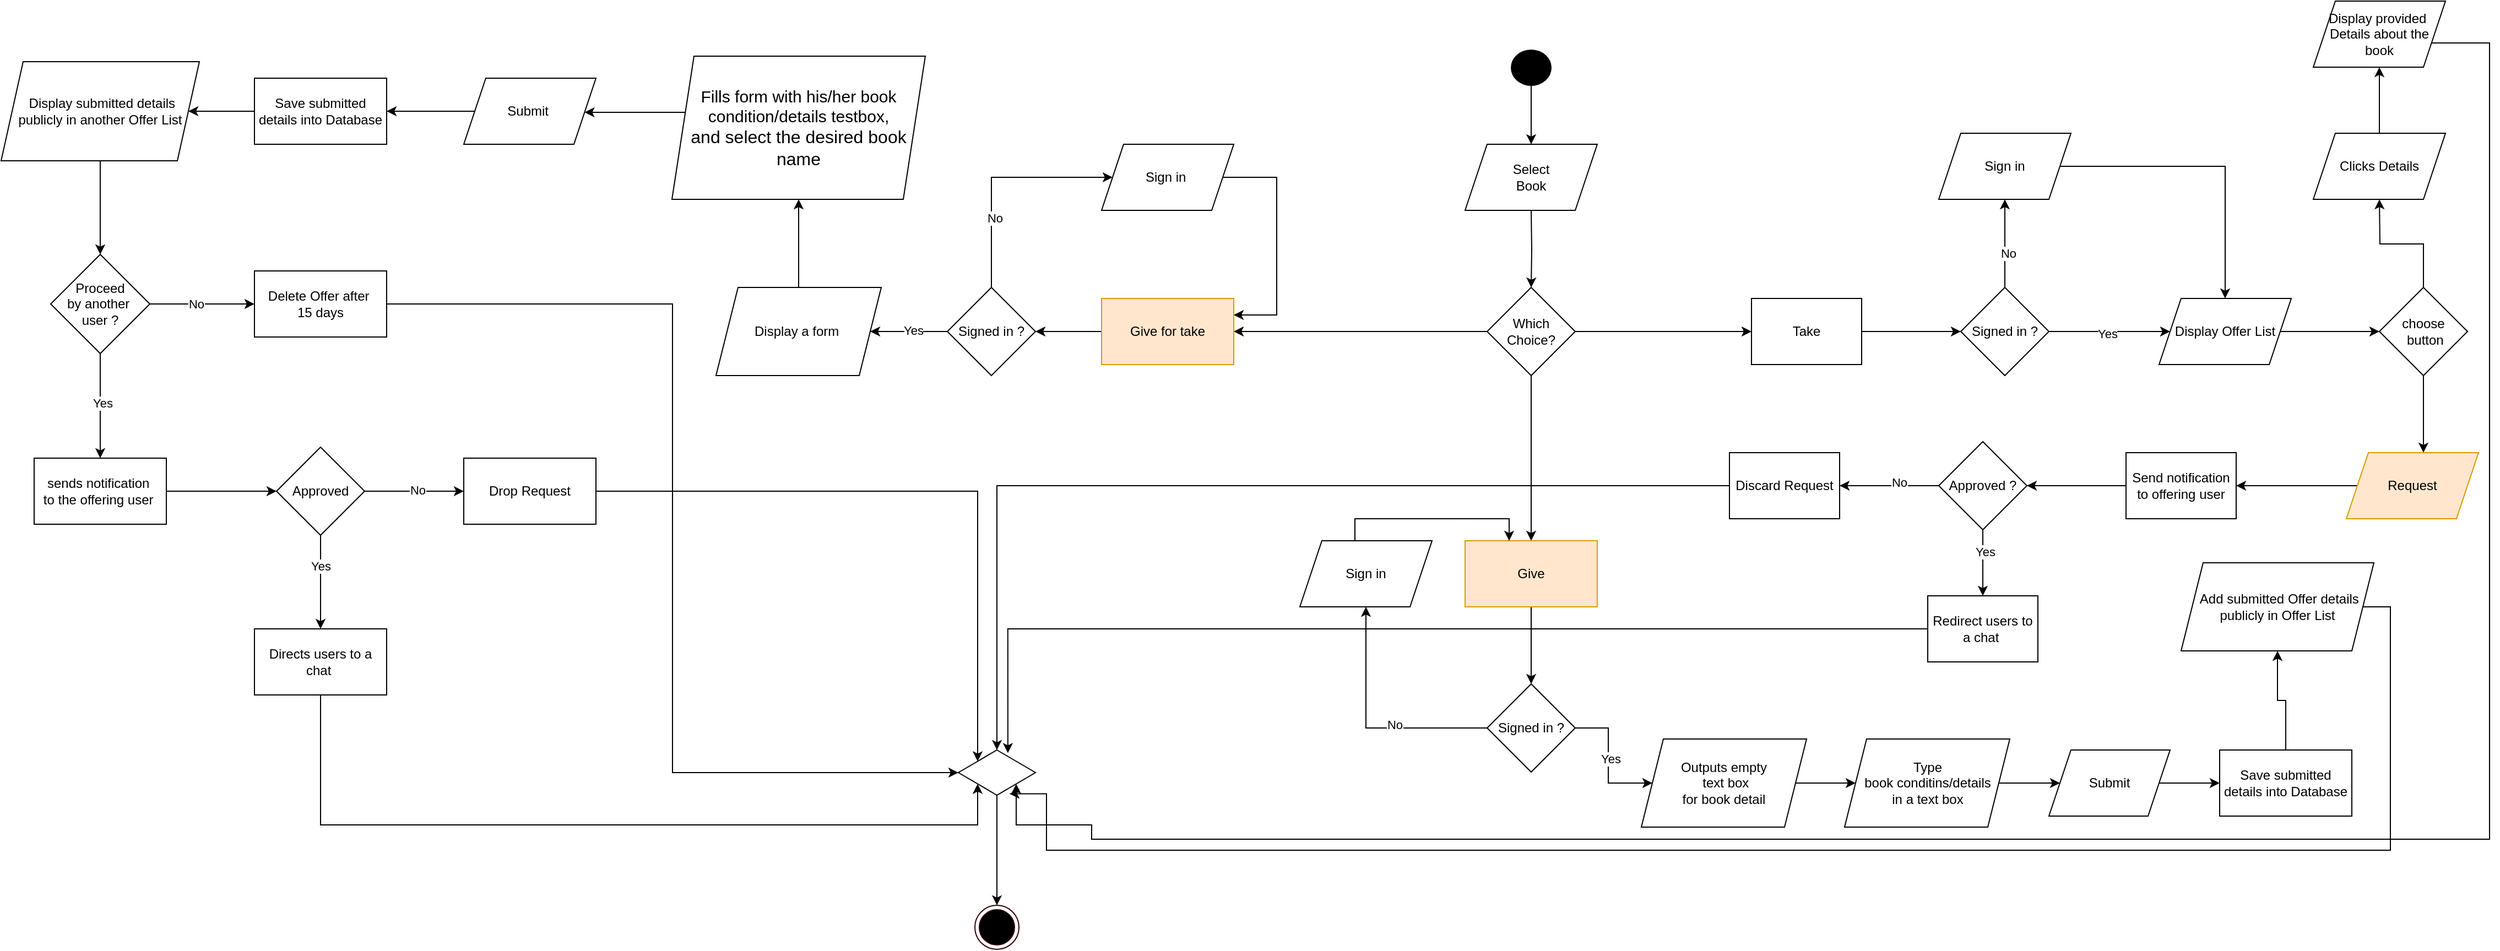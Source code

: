 <mxfile version="26.2.2">
  <diagram name="Page-1" id="4P__5gIOb3VaVBDm1tVE">
    <mxGraphModel dx="3082" dy="889" grid="1" gridSize="10" guides="1" tooltips="1" connect="1" arrows="1" fold="1" page="1" pageScale="1" pageWidth="827" pageHeight="1169" math="0" shadow="0">
      <root>
        <mxCell id="0" />
        <mxCell id="1" parent="0" />
        <mxCell id="HG9ylqpUsx6n6z3rqI0W-1" style="edgeStyle=orthogonalEdgeStyle;rounded=0;orthogonalLoop=1;jettySize=auto;html=1;entryX=0.5;entryY=0;entryDx=0;entryDy=0;" parent="1" edge="1">
          <mxGeometry relative="1" as="geometry">
            <mxPoint x="220.0" y="169" as="targetPoint" />
            <mxPoint x="220" y="109" as="sourcePoint" />
          </mxGeometry>
        </mxCell>
        <mxCell id="HG9ylqpUsx6n6z3rqI0W-3" style="edgeStyle=orthogonalEdgeStyle;rounded=0;orthogonalLoop=1;jettySize=auto;html=1;entryX=0.5;entryY=0;entryDx=0;entryDy=0;" parent="1" target="HG9ylqpUsx6n6z3rqI0W-7" edge="1">
          <mxGeometry relative="1" as="geometry">
            <mxPoint x="220.0" y="229" as="sourcePoint" />
          </mxGeometry>
        </mxCell>
        <mxCell id="HG9ylqpUsx6n6z3rqI0W-4" style="edgeStyle=orthogonalEdgeStyle;rounded=0;orthogonalLoop=1;jettySize=auto;html=1;entryX=0;entryY=0.5;entryDx=0;entryDy=0;" parent="1" source="HG9ylqpUsx6n6z3rqI0W-7" target="HG9ylqpUsx6n6z3rqI0W-9" edge="1">
          <mxGeometry relative="1" as="geometry">
            <mxPoint x="410" y="339" as="targetPoint" />
          </mxGeometry>
        </mxCell>
        <mxCell id="HG9ylqpUsx6n6z3rqI0W-5" style="edgeStyle=orthogonalEdgeStyle;rounded=0;orthogonalLoop=1;jettySize=auto;html=1;entryX=1;entryY=0.5;entryDx=0;entryDy=0;entryPerimeter=0;" parent="1" source="HG9ylqpUsx6n6z3rqI0W-7" target="HG9ylqpUsx6n6z3rqI0W-13" edge="1">
          <mxGeometry relative="1" as="geometry">
            <mxPoint x="10" y="339" as="targetPoint" />
          </mxGeometry>
        </mxCell>
        <mxCell id="HG9ylqpUsx6n6z3rqI0W-6" style="edgeStyle=orthogonalEdgeStyle;rounded=0;orthogonalLoop=1;jettySize=auto;html=1;entryX=0.5;entryY=0;entryDx=0;entryDy=0;" parent="1" source="HG9ylqpUsx6n6z3rqI0W-7" target="HG9ylqpUsx6n6z3rqI0W-11" edge="1">
          <mxGeometry relative="1" as="geometry">
            <mxPoint x="220" y="519" as="targetPoint" />
          </mxGeometry>
        </mxCell>
        <mxCell id="HG9ylqpUsx6n6z3rqI0W-7" value="Which&lt;div&gt;Choice?&lt;/div&gt;" style="rhombus;whiteSpace=wrap;html=1;" parent="1" vertex="1">
          <mxGeometry x="180" y="299" width="80" height="80" as="geometry" />
        </mxCell>
        <mxCell id="HG9ylqpUsx6n6z3rqI0W-8" style="edgeStyle=orthogonalEdgeStyle;rounded=0;orthogonalLoop=1;jettySize=auto;html=1;" parent="1" source="HG9ylqpUsx6n6z3rqI0W-9" target="HG9ylqpUsx6n6z3rqI0W-18" edge="1">
          <mxGeometry relative="1" as="geometry" />
        </mxCell>
        <mxCell id="HG9ylqpUsx6n6z3rqI0W-9" value="Take" style="rounded=0;whiteSpace=wrap;html=1;" parent="1" vertex="1">
          <mxGeometry x="420" y="309" width="100" height="60" as="geometry" />
        </mxCell>
        <mxCell id="HG9ylqpUsx6n6z3rqI0W-10" style="edgeStyle=orthogonalEdgeStyle;rounded=0;orthogonalLoop=1;jettySize=auto;html=1;entryX=0.5;entryY=0;entryDx=0;entryDy=0;" parent="1" source="HG9ylqpUsx6n6z3rqI0W-11" target="HG9ylqpUsx6n6z3rqI0W-47" edge="1">
          <mxGeometry relative="1" as="geometry" />
        </mxCell>
        <mxCell id="HG9ylqpUsx6n6z3rqI0W-11" value="Give" style="rounded=0;whiteSpace=wrap;html=1;fillColor=#ffe6cc;strokeColor=#d79b00;" parent="1" vertex="1">
          <mxGeometry x="160" y="529" width="120" height="60" as="geometry" />
        </mxCell>
        <mxCell id="HG9ylqpUsx6n6z3rqI0W-12" style="edgeStyle=orthogonalEdgeStyle;rounded=0;orthogonalLoop=1;jettySize=auto;html=1;entryX=1;entryY=0.5;entryDx=0;entryDy=0;" parent="1" source="HG9ylqpUsx6n6z3rqI0W-13" target="HG9ylqpUsx6n6z3rqI0W-59" edge="1">
          <mxGeometry relative="1" as="geometry" />
        </mxCell>
        <mxCell id="HG9ylqpUsx6n6z3rqI0W-13" value="Give for take" style="rounded=0;whiteSpace=wrap;html=1;fillColor=#ffe6cc;strokeColor=#d79b00;" parent="1" vertex="1">
          <mxGeometry x="-170" y="309" width="120" height="60" as="geometry" />
        </mxCell>
        <mxCell id="HG9ylqpUsx6n6z3rqI0W-14" style="edgeStyle=orthogonalEdgeStyle;rounded=0;orthogonalLoop=1;jettySize=auto;html=1;" parent="1" source="HG9ylqpUsx6n6z3rqI0W-18" edge="1">
          <mxGeometry relative="1" as="geometry">
            <mxPoint x="650" y="219" as="targetPoint" />
          </mxGeometry>
        </mxCell>
        <mxCell id="HG9ylqpUsx6n6z3rqI0W-15" value="No" style="edgeLabel;html=1;align=center;verticalAlign=middle;resizable=0;points=[];" parent="HG9ylqpUsx6n6z3rqI0W-14" vertex="1" connectable="0">
          <mxGeometry x="-0.23" y="-3" relative="1" as="geometry">
            <mxPoint as="offset" />
          </mxGeometry>
        </mxCell>
        <mxCell id="HG9ylqpUsx6n6z3rqI0W-16" style="edgeStyle=orthogonalEdgeStyle;rounded=0;orthogonalLoop=1;jettySize=auto;html=1;" parent="1" source="HG9ylqpUsx6n6z3rqI0W-18" edge="1">
          <mxGeometry relative="1" as="geometry">
            <mxPoint x="800" y="339" as="targetPoint" />
          </mxGeometry>
        </mxCell>
        <mxCell id="HG9ylqpUsx6n6z3rqI0W-17" value="Yes" style="edgeLabel;html=1;align=center;verticalAlign=middle;resizable=0;points=[];" parent="HG9ylqpUsx6n6z3rqI0W-16" vertex="1" connectable="0">
          <mxGeometry x="-0.047" y="-2" relative="1" as="geometry">
            <mxPoint as="offset" />
          </mxGeometry>
        </mxCell>
        <mxCell id="HG9ylqpUsx6n6z3rqI0W-18" value="Signed in ?" style="rhombus;whiteSpace=wrap;html=1;" parent="1" vertex="1">
          <mxGeometry x="610" y="299" width="80" height="80" as="geometry" />
        </mxCell>
        <mxCell id="HG9ylqpUsx6n6z3rqI0W-19" style="edgeStyle=orthogonalEdgeStyle;rounded=0;orthogonalLoop=1;jettySize=auto;html=1;entryX=0.5;entryY=0;entryDx=0;entryDy=0;" parent="1" source="HG9ylqpUsx6n6z3rqI0W-20" target="HG9ylqpUsx6n6z3rqI0W-23" edge="1">
          <mxGeometry relative="1" as="geometry" />
        </mxCell>
        <mxCell id="HG9ylqpUsx6n6z3rqI0W-20" value="Sign in" style="shape=parallelogram;perimeter=parallelogramPerimeter;whiteSpace=wrap;html=1;fixedSize=1;" parent="1" vertex="1">
          <mxGeometry x="590" y="159" width="120" height="60" as="geometry" />
        </mxCell>
        <mxCell id="HG9ylqpUsx6n6z3rqI0W-21" value="&amp;nbsp;Select&amp;nbsp;&lt;div&gt;Book&lt;/div&gt;" style="shape=parallelogram;perimeter=parallelogramPerimeter;whiteSpace=wrap;html=1;fixedSize=1;" parent="1" vertex="1">
          <mxGeometry x="160" y="169" width="120" height="60" as="geometry" />
        </mxCell>
        <mxCell id="HG9ylqpUsx6n6z3rqI0W-22" style="edgeStyle=orthogonalEdgeStyle;rounded=0;orthogonalLoop=1;jettySize=auto;html=1;entryX=0;entryY=0.5;entryDx=0;entryDy=0;" parent="1" source="HG9ylqpUsx6n6z3rqI0W-23" target="HG9ylqpUsx6n6z3rqI0W-26" edge="1">
          <mxGeometry relative="1" as="geometry">
            <mxPoint x="990" y="339" as="targetPoint" />
          </mxGeometry>
        </mxCell>
        <mxCell id="HG9ylqpUsx6n6z3rqI0W-23" value="Display Offer List" style="shape=parallelogram;perimeter=parallelogramPerimeter;whiteSpace=wrap;html=1;fixedSize=1;" parent="1" vertex="1">
          <mxGeometry x="790" y="309" width="120" height="60" as="geometry" />
        </mxCell>
        <mxCell id="HG9ylqpUsx6n6z3rqI0W-24" style="edgeStyle=orthogonalEdgeStyle;rounded=0;orthogonalLoop=1;jettySize=auto;html=1;" parent="1" source="HG9ylqpUsx6n6z3rqI0W-26" edge="1">
          <mxGeometry relative="1" as="geometry">
            <mxPoint x="990" y="219.0" as="targetPoint" />
          </mxGeometry>
        </mxCell>
        <mxCell id="HG9ylqpUsx6n6z3rqI0W-25" style="edgeStyle=orthogonalEdgeStyle;rounded=0;orthogonalLoop=1;jettySize=auto;html=1;" parent="1" source="HG9ylqpUsx6n6z3rqI0W-26" edge="1">
          <mxGeometry relative="1" as="geometry">
            <mxPoint x="1030.0" y="449" as="targetPoint" />
          </mxGeometry>
        </mxCell>
        <mxCell id="HG9ylqpUsx6n6z3rqI0W-26" value="choose&lt;div&gt;&amp;nbsp;button&lt;/div&gt;" style="rhombus;whiteSpace=wrap;html=1;" parent="1" vertex="1">
          <mxGeometry x="990" y="299" width="80" height="80" as="geometry" />
        </mxCell>
        <mxCell id="HG9ylqpUsx6n6z3rqI0W-27" style="edgeStyle=orthogonalEdgeStyle;rounded=0;orthogonalLoop=1;jettySize=auto;html=1;" parent="1" source="HG9ylqpUsx6n6z3rqI0W-28" edge="1">
          <mxGeometry relative="1" as="geometry">
            <mxPoint x="990" y="99" as="targetPoint" />
          </mxGeometry>
        </mxCell>
        <mxCell id="HG9ylqpUsx6n6z3rqI0W-28" value="Clicks Details" style="shape=parallelogram;perimeter=parallelogramPerimeter;whiteSpace=wrap;html=1;fixedSize=1;" parent="1" vertex="1">
          <mxGeometry x="930" y="159" width="120" height="60" as="geometry" />
        </mxCell>
        <mxCell id="HG9ylqpUsx6n6z3rqI0W-29" style="edgeStyle=orthogonalEdgeStyle;rounded=0;orthogonalLoop=1;jettySize=auto;html=1;entryX=1;entryY=1;entryDx=0;entryDy=0;" parent="1" target="HG9ylqpUsx6n6z3rqI0W-95" edge="1">
          <mxGeometry relative="1" as="geometry">
            <mxPoint x="1069.5" y="836" as="targetPoint" />
            <mxPoint x="1029.5" y="76.0" as="sourcePoint" />
            <Array as="points">
              <mxPoint x="1090" y="77" />
              <mxPoint x="1090" y="800" />
              <mxPoint x="-179" y="800" />
              <mxPoint x="-179" y="787" />
            </Array>
          </mxGeometry>
        </mxCell>
        <mxCell id="HG9ylqpUsx6n6z3rqI0W-30" value="Display provided&amp;nbsp;&lt;div&gt;Details about the book&lt;/div&gt;" style="shape=parallelogram;perimeter=parallelogramPerimeter;whiteSpace=wrap;html=1;fixedSize=1;" parent="1" vertex="1">
          <mxGeometry x="930" y="39" width="120" height="60" as="geometry" />
        </mxCell>
        <mxCell id="HG9ylqpUsx6n6z3rqI0W-31" style="edgeStyle=orthogonalEdgeStyle;rounded=0;orthogonalLoop=1;jettySize=auto;html=1;" parent="1" source="HG9ylqpUsx6n6z3rqI0W-32" edge="1">
          <mxGeometry relative="1" as="geometry">
            <mxPoint x="860.0" y="479" as="targetPoint" />
          </mxGeometry>
        </mxCell>
        <mxCell id="HG9ylqpUsx6n6z3rqI0W-32" value="Request" style="shape=parallelogram;perimeter=parallelogramPerimeter;whiteSpace=wrap;html=1;fixedSize=1;fillColor=#ffe6cc;strokeColor=#d79b00;" parent="1" vertex="1">
          <mxGeometry x="960" y="449" width="120" height="60" as="geometry" />
        </mxCell>
        <mxCell id="HG9ylqpUsx6n6z3rqI0W-33" value="" style="edgeStyle=orthogonalEdgeStyle;rounded=0;orthogonalLoop=1;jettySize=auto;html=1;" parent="1" source="HG9ylqpUsx6n6z3rqI0W-34" target="HG9ylqpUsx6n6z3rqI0W-39" edge="1">
          <mxGeometry relative="1" as="geometry" />
        </mxCell>
        <mxCell id="HG9ylqpUsx6n6z3rqI0W-34" value="Send notification to &lt;span data-end=&quot;1362&quot; data-start=&quot;1323&quot;&gt;offering user&lt;/span&gt;" style="rounded=0;whiteSpace=wrap;html=1;" parent="1" vertex="1">
          <mxGeometry x="760" y="449" width="100" height="60" as="geometry" />
        </mxCell>
        <mxCell id="HG9ylqpUsx6n6z3rqI0W-35" style="edgeStyle=orthogonalEdgeStyle;rounded=0;orthogonalLoop=1;jettySize=auto;html=1;" parent="1" source="HG9ylqpUsx6n6z3rqI0W-39" edge="1">
          <mxGeometry relative="1" as="geometry">
            <mxPoint x="500" y="479" as="targetPoint" />
          </mxGeometry>
        </mxCell>
        <mxCell id="HG9ylqpUsx6n6z3rqI0W-36" value="No" style="edgeLabel;html=1;align=center;verticalAlign=middle;resizable=0;points=[];" parent="HG9ylqpUsx6n6z3rqI0W-35" vertex="1" connectable="0">
          <mxGeometry x="-0.201" y="-3" relative="1" as="geometry">
            <mxPoint as="offset" />
          </mxGeometry>
        </mxCell>
        <mxCell id="HG9ylqpUsx6n6z3rqI0W-37" style="edgeStyle=orthogonalEdgeStyle;rounded=0;orthogonalLoop=1;jettySize=auto;html=1;entryX=0.5;entryY=0;entryDx=0;entryDy=0;" parent="1" source="HG9ylqpUsx6n6z3rqI0W-39" target="HG9ylqpUsx6n6z3rqI0W-42" edge="1">
          <mxGeometry relative="1" as="geometry" />
        </mxCell>
        <mxCell id="HG9ylqpUsx6n6z3rqI0W-38" value="Yes" style="edgeLabel;html=1;align=center;verticalAlign=middle;resizable=0;points=[];" parent="HG9ylqpUsx6n6z3rqI0W-37" vertex="1" connectable="0">
          <mxGeometry x="-0.358" y="2" relative="1" as="geometry">
            <mxPoint as="offset" />
          </mxGeometry>
        </mxCell>
        <mxCell id="HG9ylqpUsx6n6z3rqI0W-39" value="Approved ?" style="rhombus;whiteSpace=wrap;html=1;rounded=0;" parent="1" vertex="1">
          <mxGeometry x="590" y="439" width="80" height="80" as="geometry" />
        </mxCell>
        <mxCell id="HG9ylqpUsx6n6z3rqI0W-40" style="edgeStyle=orthogonalEdgeStyle;rounded=0;orthogonalLoop=1;jettySize=auto;html=1;entryX=0.5;entryY=0;entryDx=0;entryDy=0;" parent="1" source="HG9ylqpUsx6n6z3rqI0W-41" target="HG9ylqpUsx6n6z3rqI0W-95" edge="1">
          <mxGeometry relative="1" as="geometry" />
        </mxCell>
        <mxCell id="HG9ylqpUsx6n6z3rqI0W-41" value="Discard Request" style="rounded=0;whiteSpace=wrap;html=1;" parent="1" vertex="1">
          <mxGeometry x="400" y="449" width="100" height="60" as="geometry" />
        </mxCell>
        <mxCell id="HG9ylqpUsx6n6z3rqI0W-42" value="Redirect users to&lt;div&gt;a chat&amp;nbsp;&lt;/div&gt;" style="rounded=0;whiteSpace=wrap;html=1;" parent="1" vertex="1">
          <mxGeometry x="580" y="579" width="100" height="60" as="geometry" />
        </mxCell>
        <mxCell id="HG9ylqpUsx6n6z3rqI0W-43" style="edgeStyle=orthogonalEdgeStyle;rounded=0;orthogonalLoop=1;jettySize=auto;html=1;entryX=0.5;entryY=1;entryDx=0;entryDy=0;" parent="1" source="HG9ylqpUsx6n6z3rqI0W-47" target="HG9ylqpUsx6n6z3rqI0W-49" edge="1">
          <mxGeometry relative="1" as="geometry">
            <mxPoint x="-110" y="599" as="targetPoint" />
          </mxGeometry>
        </mxCell>
        <mxCell id="HG9ylqpUsx6n6z3rqI0W-44" value="No" style="edgeLabel;html=1;align=center;verticalAlign=middle;resizable=0;points=[];" parent="HG9ylqpUsx6n6z3rqI0W-43" vertex="1" connectable="0">
          <mxGeometry x="-0.23" y="-3" relative="1" as="geometry">
            <mxPoint as="offset" />
          </mxGeometry>
        </mxCell>
        <mxCell id="HG9ylqpUsx6n6z3rqI0W-45" style="edgeStyle=orthogonalEdgeStyle;rounded=0;orthogonalLoop=1;jettySize=auto;html=1;" parent="1" source="HG9ylqpUsx6n6z3rqI0W-47" target="HG9ylqpUsx6n6z3rqI0W-51" edge="1">
          <mxGeometry relative="1" as="geometry">
            <mxPoint x="380" y="699" as="targetPoint" />
          </mxGeometry>
        </mxCell>
        <mxCell id="HG9ylqpUsx6n6z3rqI0W-46" value="Yes" style="edgeLabel;html=1;align=center;verticalAlign=middle;resizable=0;points=[];" parent="HG9ylqpUsx6n6z3rqI0W-45" vertex="1" connectable="0">
          <mxGeometry x="-0.042" y="2" relative="1" as="geometry">
            <mxPoint as="offset" />
          </mxGeometry>
        </mxCell>
        <mxCell id="HG9ylqpUsx6n6z3rqI0W-47" value="Signed in ?" style="rhombus;whiteSpace=wrap;html=1;" parent="1" vertex="1">
          <mxGeometry x="180" y="659" width="80" height="80" as="geometry" />
        </mxCell>
        <mxCell id="HG9ylqpUsx6n6z3rqI0W-48" style="edgeStyle=orthogonalEdgeStyle;rounded=0;orthogonalLoop=1;jettySize=auto;html=1;entryX=0.5;entryY=0;entryDx=0;entryDy=0;exitX=0.5;exitY=0;exitDx=0;exitDy=0;" parent="1" source="HG9ylqpUsx6n6z3rqI0W-49" edge="1">
          <mxGeometry relative="1" as="geometry">
            <mxPoint x="-2.274e-13" y="529" as="sourcePoint" />
            <mxPoint x="200" y="529" as="targetPoint" />
            <Array as="points">
              <mxPoint x="60" y="509" />
              <mxPoint x="200" y="509" />
            </Array>
          </mxGeometry>
        </mxCell>
        <mxCell id="HG9ylqpUsx6n6z3rqI0W-49" value="Sign in" style="shape=parallelogram;perimeter=parallelogramPerimeter;whiteSpace=wrap;html=1;fixedSize=1;" parent="1" vertex="1">
          <mxGeometry x="10" y="529" width="120" height="60" as="geometry" />
        </mxCell>
        <mxCell id="HG9ylqpUsx6n6z3rqI0W-50" style="edgeStyle=orthogonalEdgeStyle;rounded=0;orthogonalLoop=1;jettySize=auto;html=1;exitX=1;exitY=0.5;exitDx=0;exitDy=0;" parent="1" source="HG9ylqpUsx6n6z3rqI0W-51" target="HG9ylqpUsx6n6z3rqI0W-65" edge="1">
          <mxGeometry relative="1" as="geometry" />
        </mxCell>
        <mxCell id="HG9ylqpUsx6n6z3rqI0W-51" value="Outputs empty&lt;div&gt;&amp;nbsp;text box&lt;div&gt;for book detail&lt;/div&gt;&lt;/div&gt;" style="shape=parallelogram;perimeter=parallelogramPerimeter;whiteSpace=wrap;html=1;fixedSize=1;" parent="1" vertex="1">
          <mxGeometry x="320" y="709" width="150" height="80" as="geometry" />
        </mxCell>
        <mxCell id="HG9ylqpUsx6n6z3rqI0W-52" style="edgeStyle=orthogonalEdgeStyle;rounded=0;orthogonalLoop=1;jettySize=auto;html=1;entryX=0.5;entryY=1;entryDx=0;entryDy=0;" parent="1" source="HG9ylqpUsx6n6z3rqI0W-53" target="HG9ylqpUsx6n6z3rqI0W-54" edge="1">
          <mxGeometry relative="1" as="geometry" />
        </mxCell>
        <mxCell id="HG9ylqpUsx6n6z3rqI0W-53" value="Save submitted details into &lt;span data-end=&quot;778&quot; data-start=&quot;766&quot;&gt;Database&lt;/span&gt;" style="whiteSpace=wrap;html=1;" parent="1" vertex="1">
          <mxGeometry x="845" y="719" width="120" height="60" as="geometry" />
        </mxCell>
        <mxCell id="HG9ylqpUsx6n6z3rqI0W-54" value="&amp;nbsp;Add submitted Offer details publicly in &lt;span data-end=&quot;846&quot; data-start=&quot;832&quot;&gt;Offer List&lt;/span&gt;" style="shape=parallelogram;perimeter=parallelogramPerimeter;whiteSpace=wrap;html=1;fixedSize=1;" parent="1" vertex="1">
          <mxGeometry x="810" y="549" width="175" height="80" as="geometry" />
        </mxCell>
        <mxCell id="HG9ylqpUsx6n6z3rqI0W-55" style="edgeStyle=orthogonalEdgeStyle;rounded=0;orthogonalLoop=1;jettySize=auto;html=1;entryX=0;entryY=0.5;entryDx=0;entryDy=0;exitX=0.5;exitY=0;exitDx=0;exitDy=0;" parent="1" source="HG9ylqpUsx6n6z3rqI0W-59" target="HG9ylqpUsx6n6z3rqI0W-61" edge="1">
          <mxGeometry relative="1" as="geometry">
            <mxPoint x="-270" y="99" as="targetPoint" />
            <Array as="points">
              <mxPoint x="-270" y="199" />
            </Array>
          </mxGeometry>
        </mxCell>
        <mxCell id="HG9ylqpUsx6n6z3rqI0W-56" value="No" style="edgeLabel;html=1;align=center;verticalAlign=middle;resizable=0;points=[];" parent="HG9ylqpUsx6n6z3rqI0W-55" vertex="1" connectable="0">
          <mxGeometry x="-0.402" y="-3" relative="1" as="geometry">
            <mxPoint as="offset" />
          </mxGeometry>
        </mxCell>
        <mxCell id="HG9ylqpUsx6n6z3rqI0W-57" style="edgeStyle=orthogonalEdgeStyle;rounded=0;orthogonalLoop=1;jettySize=auto;html=1;entryX=1;entryY=0.5;entryDx=0;entryDy=0;" parent="1" source="HG9ylqpUsx6n6z3rqI0W-59" target="HG9ylqpUsx6n6z3rqI0W-69" edge="1">
          <mxGeometry relative="1" as="geometry" />
        </mxCell>
        <mxCell id="HG9ylqpUsx6n6z3rqI0W-58" value="Yes" style="edgeLabel;html=1;align=center;verticalAlign=middle;resizable=0;points=[];" parent="HG9ylqpUsx6n6z3rqI0W-57" vertex="1" connectable="0">
          <mxGeometry x="-0.096" y="-1" relative="1" as="geometry">
            <mxPoint as="offset" />
          </mxGeometry>
        </mxCell>
        <mxCell id="HG9ylqpUsx6n6z3rqI0W-59" value="Signed in ?" style="rhombus;whiteSpace=wrap;html=1;" parent="1" vertex="1">
          <mxGeometry x="-310" y="299" width="80" height="80" as="geometry" />
        </mxCell>
        <mxCell id="HG9ylqpUsx6n6z3rqI0W-60" style="edgeStyle=orthogonalEdgeStyle;rounded=0;orthogonalLoop=1;jettySize=auto;html=1;entryX=1;entryY=0.25;entryDx=0;entryDy=0;" parent="1" source="HG9ylqpUsx6n6z3rqI0W-61" target="HG9ylqpUsx6n6z3rqI0W-13" edge="1">
          <mxGeometry relative="1" as="geometry">
            <Array as="points">
              <mxPoint x="-11" y="199" />
              <mxPoint x="-11" y="324" />
            </Array>
          </mxGeometry>
        </mxCell>
        <mxCell id="HG9ylqpUsx6n6z3rqI0W-61" value="Sign in&amp;nbsp;" style="shape=parallelogram;perimeter=parallelogramPerimeter;whiteSpace=wrap;html=1;fixedSize=1;" parent="1" vertex="1">
          <mxGeometry x="-170" y="169" width="120" height="60" as="geometry" />
        </mxCell>
        <mxCell id="HG9ylqpUsx6n6z3rqI0W-62" style="edgeStyle=orthogonalEdgeStyle;rounded=0;orthogonalLoop=1;jettySize=auto;html=1;" parent="1" source="HG9ylqpUsx6n6z3rqI0W-63" target="HG9ylqpUsx6n6z3rqI0W-71" edge="1">
          <mxGeometry relative="1" as="geometry">
            <Array as="points">
              <mxPoint x="-600" y="140" />
              <mxPoint x="-600" y="140" />
            </Array>
          </mxGeometry>
        </mxCell>
        <mxCell id="HG9ylqpUsx6n6z3rqI0W-63" value="&lt;font style=&quot;font-size: 15px;&quot;&gt;Fills form with his/her book condition/details&amp;nbsp;&lt;span style=&quot;background-color: transparent; color: light-dark(rgb(0, 0, 0), rgb(255, 255, 255));&quot;&gt;testbox,&lt;/span&gt;&lt;/font&gt;&lt;div&gt;&lt;span style=&quot;background-color: transparent; color: light-dark(rgb(0, 0, 0), rgb(255, 255, 255));&quot;&gt;&lt;font size=&quot;3&quot; style=&quot;&quot;&gt;and select the desired book&lt;/font&gt;&lt;/span&gt;&lt;/div&gt;&lt;div&gt;&lt;span style=&quot;background-color: transparent; color: light-dark(rgb(0, 0, 0), rgb(255, 255, 255));&quot;&gt;&lt;font size=&quot;3&quot;&gt;&amp;nbsp;name&amp;nbsp;&lt;/font&gt;&lt;/span&gt;&lt;/div&gt;" style="shape=parallelogram;perimeter=parallelogramPerimeter;whiteSpace=wrap;html=1;fixedSize=1;" parent="1" vertex="1">
          <mxGeometry x="-560" y="89" width="230" height="130" as="geometry" />
        </mxCell>
        <mxCell id="HG9ylqpUsx6n6z3rqI0W-64" style="edgeStyle=orthogonalEdgeStyle;rounded=0;orthogonalLoop=1;jettySize=auto;html=1;exitX=1;exitY=0.5;exitDx=0;exitDy=0;" parent="1" source="HG9ylqpUsx6n6z3rqI0W-65" target="HG9ylqpUsx6n6z3rqI0W-67" edge="1">
          <mxGeometry relative="1" as="geometry">
            <mxPoint x="650" y="749.0" as="sourcePoint" />
          </mxGeometry>
        </mxCell>
        <mxCell id="HG9ylqpUsx6n6z3rqI0W-65" value="&lt;div&gt;Type&lt;/div&gt;&lt;div&gt;book conditins/details&lt;/div&gt;&lt;div&gt;in a text box&lt;/div&gt;" style="shape=parallelogram;perimeter=parallelogramPerimeter;whiteSpace=wrap;html=1;fixedSize=1;" parent="1" vertex="1">
          <mxGeometry x="504.5" y="709" width="150" height="80" as="geometry" />
        </mxCell>
        <mxCell id="HG9ylqpUsx6n6z3rqI0W-66" style="edgeStyle=orthogonalEdgeStyle;rounded=0;orthogonalLoop=1;jettySize=auto;html=1;entryX=0;entryY=0.5;entryDx=0;entryDy=0;" parent="1" source="HG9ylqpUsx6n6z3rqI0W-67" target="HG9ylqpUsx6n6z3rqI0W-53" edge="1">
          <mxGeometry relative="1" as="geometry" />
        </mxCell>
        <mxCell id="HG9ylqpUsx6n6z3rqI0W-67" value="&lt;div&gt;Submit&lt;/div&gt;" style="shape=parallelogram;perimeter=parallelogramPerimeter;whiteSpace=wrap;html=1;fixedSize=1;" parent="1" vertex="1">
          <mxGeometry x="690" y="719" width="110" height="60" as="geometry" />
        </mxCell>
        <mxCell id="HG9ylqpUsx6n6z3rqI0W-68" style="edgeStyle=orthogonalEdgeStyle;rounded=0;orthogonalLoop=1;jettySize=auto;html=1;entryX=0.5;entryY=1;entryDx=0;entryDy=0;" parent="1" source="HG9ylqpUsx6n6z3rqI0W-69" target="HG9ylqpUsx6n6z3rqI0W-63" edge="1">
          <mxGeometry relative="1" as="geometry" />
        </mxCell>
        <mxCell id="HG9ylqpUsx6n6z3rqI0W-69" value="Display a form&amp;nbsp;" style="shape=parallelogram;perimeter=parallelogramPerimeter;whiteSpace=wrap;html=1;fixedSize=1;" parent="1" vertex="1">
          <mxGeometry x="-520" y="299" width="150" height="80" as="geometry" />
        </mxCell>
        <mxCell id="HG9ylqpUsx6n6z3rqI0W-70" style="edgeStyle=orthogonalEdgeStyle;rounded=0;orthogonalLoop=1;jettySize=auto;html=1;entryX=1;entryY=0.5;entryDx=0;entryDy=0;" parent="1" source="HG9ylqpUsx6n6z3rqI0W-71" target="HG9ylqpUsx6n6z3rqI0W-73" edge="1">
          <mxGeometry relative="1" as="geometry" />
        </mxCell>
        <mxCell id="HG9ylqpUsx6n6z3rqI0W-71" value="Submit&amp;nbsp;" style="shape=parallelogram;perimeter=parallelogramPerimeter;whiteSpace=wrap;html=1;fixedSize=1;" parent="1" vertex="1">
          <mxGeometry x="-749" y="109" width="120" height="60" as="geometry" />
        </mxCell>
        <mxCell id="HG9ylqpUsx6n6z3rqI0W-72" style="edgeStyle=orthogonalEdgeStyle;rounded=0;orthogonalLoop=1;jettySize=auto;html=1;" parent="1" source="HG9ylqpUsx6n6z3rqI0W-73" target="HG9ylqpUsx6n6z3rqI0W-75" edge="1">
          <mxGeometry relative="1" as="geometry" />
        </mxCell>
        <mxCell id="HG9ylqpUsx6n6z3rqI0W-73" value="Save submitted details into &lt;span data-end=&quot;778&quot; data-start=&quot;766&quot;&gt;Database&lt;/span&gt;" style="whiteSpace=wrap;html=1;" parent="1" vertex="1">
          <mxGeometry x="-939" y="109" width="120" height="60" as="geometry" />
        </mxCell>
        <mxCell id="HG9ylqpUsx6n6z3rqI0W-74" value="" style="edgeStyle=orthogonalEdgeStyle;rounded=0;orthogonalLoop=1;jettySize=auto;html=1;" parent="1" source="HG9ylqpUsx6n6z3rqI0W-75" target="HG9ylqpUsx6n6z3rqI0W-80" edge="1">
          <mxGeometry relative="1" as="geometry" />
        </mxCell>
        <mxCell id="HG9ylqpUsx6n6z3rqI0W-75" value="&amp;nbsp;Display submitted details publicly in another&amp;nbsp;&lt;span data-end=&quot;846&quot; data-start=&quot;832&quot;&gt;Offer List&lt;/span&gt;" style="shape=parallelogram;perimeter=parallelogramPerimeter;whiteSpace=wrap;html=1;fixedSize=1;" parent="1" vertex="1">
          <mxGeometry x="-1169" y="94" width="180" height="90" as="geometry" />
        </mxCell>
        <mxCell id="HG9ylqpUsx6n6z3rqI0W-76" value="" style="edgeStyle=orthogonalEdgeStyle;rounded=0;orthogonalLoop=1;jettySize=auto;html=1;" parent="1" source="HG9ylqpUsx6n6z3rqI0W-80" target="HG9ylqpUsx6n6z3rqI0W-82" edge="1">
          <mxGeometry relative="1" as="geometry" />
        </mxCell>
        <mxCell id="HG9ylqpUsx6n6z3rqI0W-77" value="No" style="edgeLabel;html=1;align=center;verticalAlign=middle;resizable=0;points=[];" parent="HG9ylqpUsx6n6z3rqI0W-76" vertex="1" connectable="0">
          <mxGeometry x="-0.129" relative="1" as="geometry">
            <mxPoint as="offset" />
          </mxGeometry>
        </mxCell>
        <mxCell id="HG9ylqpUsx6n6z3rqI0W-78" value="" style="edgeStyle=orthogonalEdgeStyle;rounded=0;orthogonalLoop=1;jettySize=auto;html=1;" parent="1" source="HG9ylqpUsx6n6z3rqI0W-80" target="HG9ylqpUsx6n6z3rqI0W-84" edge="1">
          <mxGeometry relative="1" as="geometry" />
        </mxCell>
        <mxCell id="HG9ylqpUsx6n6z3rqI0W-79" value="Yes" style="edgeLabel;html=1;align=center;verticalAlign=middle;resizable=0;points=[];" parent="HG9ylqpUsx6n6z3rqI0W-78" vertex="1" connectable="0">
          <mxGeometry x="-0.061" y="2" relative="1" as="geometry">
            <mxPoint as="offset" />
          </mxGeometry>
        </mxCell>
        <mxCell id="HG9ylqpUsx6n6z3rqI0W-80" value="Proceed&lt;div&gt;by another&amp;nbsp;&lt;/div&gt;&lt;div&gt;user ?&lt;/div&gt;" style="rhombus;whiteSpace=wrap;html=1;" parent="1" vertex="1">
          <mxGeometry x="-1124" y="269" width="90" height="90" as="geometry" />
        </mxCell>
        <mxCell id="HG9ylqpUsx6n6z3rqI0W-81" style="edgeStyle=orthogonalEdgeStyle;rounded=0;orthogonalLoop=1;jettySize=auto;html=1;entryX=0;entryY=0.5;entryDx=0;entryDy=0;" parent="1" source="HG9ylqpUsx6n6z3rqI0W-82" target="HG9ylqpUsx6n6z3rqI0W-95" edge="1">
          <mxGeometry relative="1" as="geometry" />
        </mxCell>
        <mxCell id="HG9ylqpUsx6n6z3rqI0W-82" value="Delete Offer after&amp;nbsp;&lt;div&gt;15 days&lt;/div&gt;" style="whiteSpace=wrap;html=1;" parent="1" vertex="1">
          <mxGeometry x="-939" y="284" width="120" height="60" as="geometry" />
        </mxCell>
        <mxCell id="HG9ylqpUsx6n6z3rqI0W-83" value="" style="edgeStyle=orthogonalEdgeStyle;rounded=0;orthogonalLoop=1;jettySize=auto;html=1;" parent="1" source="HG9ylqpUsx6n6z3rqI0W-84" target="HG9ylqpUsx6n6z3rqI0W-91" edge="1">
          <mxGeometry relative="1" as="geometry" />
        </mxCell>
        <mxCell id="HG9ylqpUsx6n6z3rqI0W-84" value="sends notification&amp;nbsp;&lt;div&gt;to the offering user&amp;nbsp;&lt;/div&gt;" style="whiteSpace=wrap;html=1;" parent="1" vertex="1">
          <mxGeometry x="-1139" y="454" width="120" height="60" as="geometry" />
        </mxCell>
        <mxCell id="HG9ylqpUsx6n6z3rqI0W-85" style="edgeStyle=orthogonalEdgeStyle;rounded=0;orthogonalLoop=1;jettySize=auto;html=1;entryX=0;entryY=1;entryDx=0;entryDy=0;" parent="1" source="HG9ylqpUsx6n6z3rqI0W-86" target="HG9ylqpUsx6n6z3rqI0W-95" edge="1">
          <mxGeometry relative="1" as="geometry">
            <Array as="points">
              <mxPoint x="-879" y="787" />
            </Array>
          </mxGeometry>
        </mxCell>
        <mxCell id="HG9ylqpUsx6n6z3rqI0W-86" value="Directs users to a&lt;div&gt;chat&amp;nbsp;&lt;/div&gt;" style="whiteSpace=wrap;html=1;" parent="1" vertex="1">
          <mxGeometry x="-939" y="609" width="120" height="60" as="geometry" />
        </mxCell>
        <mxCell id="HG9ylqpUsx6n6z3rqI0W-87" value="" style="edgeStyle=orthogonalEdgeStyle;rounded=0;orthogonalLoop=1;jettySize=auto;html=1;" parent="1" source="HG9ylqpUsx6n6z3rqI0W-91" target="HG9ylqpUsx6n6z3rqI0W-93" edge="1">
          <mxGeometry relative="1" as="geometry" />
        </mxCell>
        <mxCell id="HG9ylqpUsx6n6z3rqI0W-88" value="No" style="edgeLabel;html=1;align=center;verticalAlign=middle;resizable=0;points=[];" parent="HG9ylqpUsx6n6z3rqI0W-87" vertex="1" connectable="0">
          <mxGeometry x="0.056" y="1" relative="1" as="geometry">
            <mxPoint as="offset" />
          </mxGeometry>
        </mxCell>
        <mxCell id="HG9ylqpUsx6n6z3rqI0W-89" style="edgeStyle=orthogonalEdgeStyle;rounded=0;orthogonalLoop=1;jettySize=auto;html=1;" parent="1" source="HG9ylqpUsx6n6z3rqI0W-91" target="HG9ylqpUsx6n6z3rqI0W-86" edge="1">
          <mxGeometry relative="1" as="geometry" />
        </mxCell>
        <mxCell id="HG9ylqpUsx6n6z3rqI0W-90" value="Yes" style="edgeLabel;html=1;align=center;verticalAlign=middle;resizable=0;points=[];" parent="HG9ylqpUsx6n6z3rqI0W-89" vertex="1" connectable="0">
          <mxGeometry x="-0.345" relative="1" as="geometry">
            <mxPoint as="offset" />
          </mxGeometry>
        </mxCell>
        <mxCell id="HG9ylqpUsx6n6z3rqI0W-91" value="Approved" style="rhombus;whiteSpace=wrap;html=1;" parent="1" vertex="1">
          <mxGeometry x="-919" y="444" width="80" height="80" as="geometry" />
        </mxCell>
        <mxCell id="HG9ylqpUsx6n6z3rqI0W-92" style="edgeStyle=orthogonalEdgeStyle;rounded=0;orthogonalLoop=1;jettySize=auto;html=1;entryX=0;entryY=0;entryDx=0;entryDy=0;" parent="1" source="HG9ylqpUsx6n6z3rqI0W-93" target="HG9ylqpUsx6n6z3rqI0W-95" edge="1">
          <mxGeometry relative="1" as="geometry" />
        </mxCell>
        <mxCell id="HG9ylqpUsx6n6z3rqI0W-93" value="Drop Request" style="whiteSpace=wrap;html=1;" parent="1" vertex="1">
          <mxGeometry x="-749" y="454" width="120" height="60" as="geometry" />
        </mxCell>
        <mxCell id="HG9ylqpUsx6n6z3rqI0W-94" style="edgeStyle=orthogonalEdgeStyle;rounded=0;orthogonalLoop=1;jettySize=auto;html=1;entryX=0.5;entryY=0;entryDx=0;entryDy=0;" parent="1" source="HG9ylqpUsx6n6z3rqI0W-95" edge="1">
          <mxGeometry relative="1" as="geometry">
            <mxPoint x="-265.0" y="860" as="targetPoint" />
          </mxGeometry>
        </mxCell>
        <mxCell id="HG9ylqpUsx6n6z3rqI0W-95" value="" style="whiteSpace=wrap;html=1;shape=rhombus;perimeter=rhombusPerimeter;" parent="1" vertex="1">
          <mxGeometry x="-300" y="719" width="70" height="41" as="geometry" />
        </mxCell>
        <mxCell id="HG9ylqpUsx6n6z3rqI0W-96" style="edgeStyle=orthogonalEdgeStyle;rounded=0;orthogonalLoop=1;jettySize=auto;html=1;entryX=0.663;entryY=0.968;entryDx=0;entryDy=0;entryPerimeter=0;" parent="1" source="HG9ylqpUsx6n6z3rqI0W-54" target="HG9ylqpUsx6n6z3rqI0W-95" edge="1">
          <mxGeometry relative="1" as="geometry">
            <Array as="points">
              <mxPoint x="1000" y="589" />
              <mxPoint x="1000" y="810" />
              <mxPoint x="-220" y="810" />
            </Array>
          </mxGeometry>
        </mxCell>
        <mxCell id="HG9ylqpUsx6n6z3rqI0W-97" style="edgeStyle=orthogonalEdgeStyle;rounded=0;orthogonalLoop=1;jettySize=auto;html=1;entryX=0.642;entryY=0.066;entryDx=0;entryDy=0;entryPerimeter=0;" parent="1" source="HG9ylqpUsx6n6z3rqI0W-42" target="HG9ylqpUsx6n6z3rqI0W-95" edge="1">
          <mxGeometry relative="1" as="geometry" />
        </mxCell>
        <mxCell id="HG9ylqpUsx6n6z3rqI0W-100" value="" style="ellipse;html=1;shape=endState;fillColor=#000000;strokeColor=#330000;" parent="1" vertex="1">
          <mxGeometry x="-285" y="860" width="40" height="40" as="geometry" />
        </mxCell>
        <mxCell id="HG9ylqpUsx6n6z3rqI0W-101" value="" style="ellipse;html=1;shape=endState;fillColor=#000000;strokeColor=none;direction=south;" parent="1" vertex="1">
          <mxGeometry x="197.5" y="79" width="45" height="41" as="geometry" />
        </mxCell>
      </root>
    </mxGraphModel>
  </diagram>
</mxfile>
